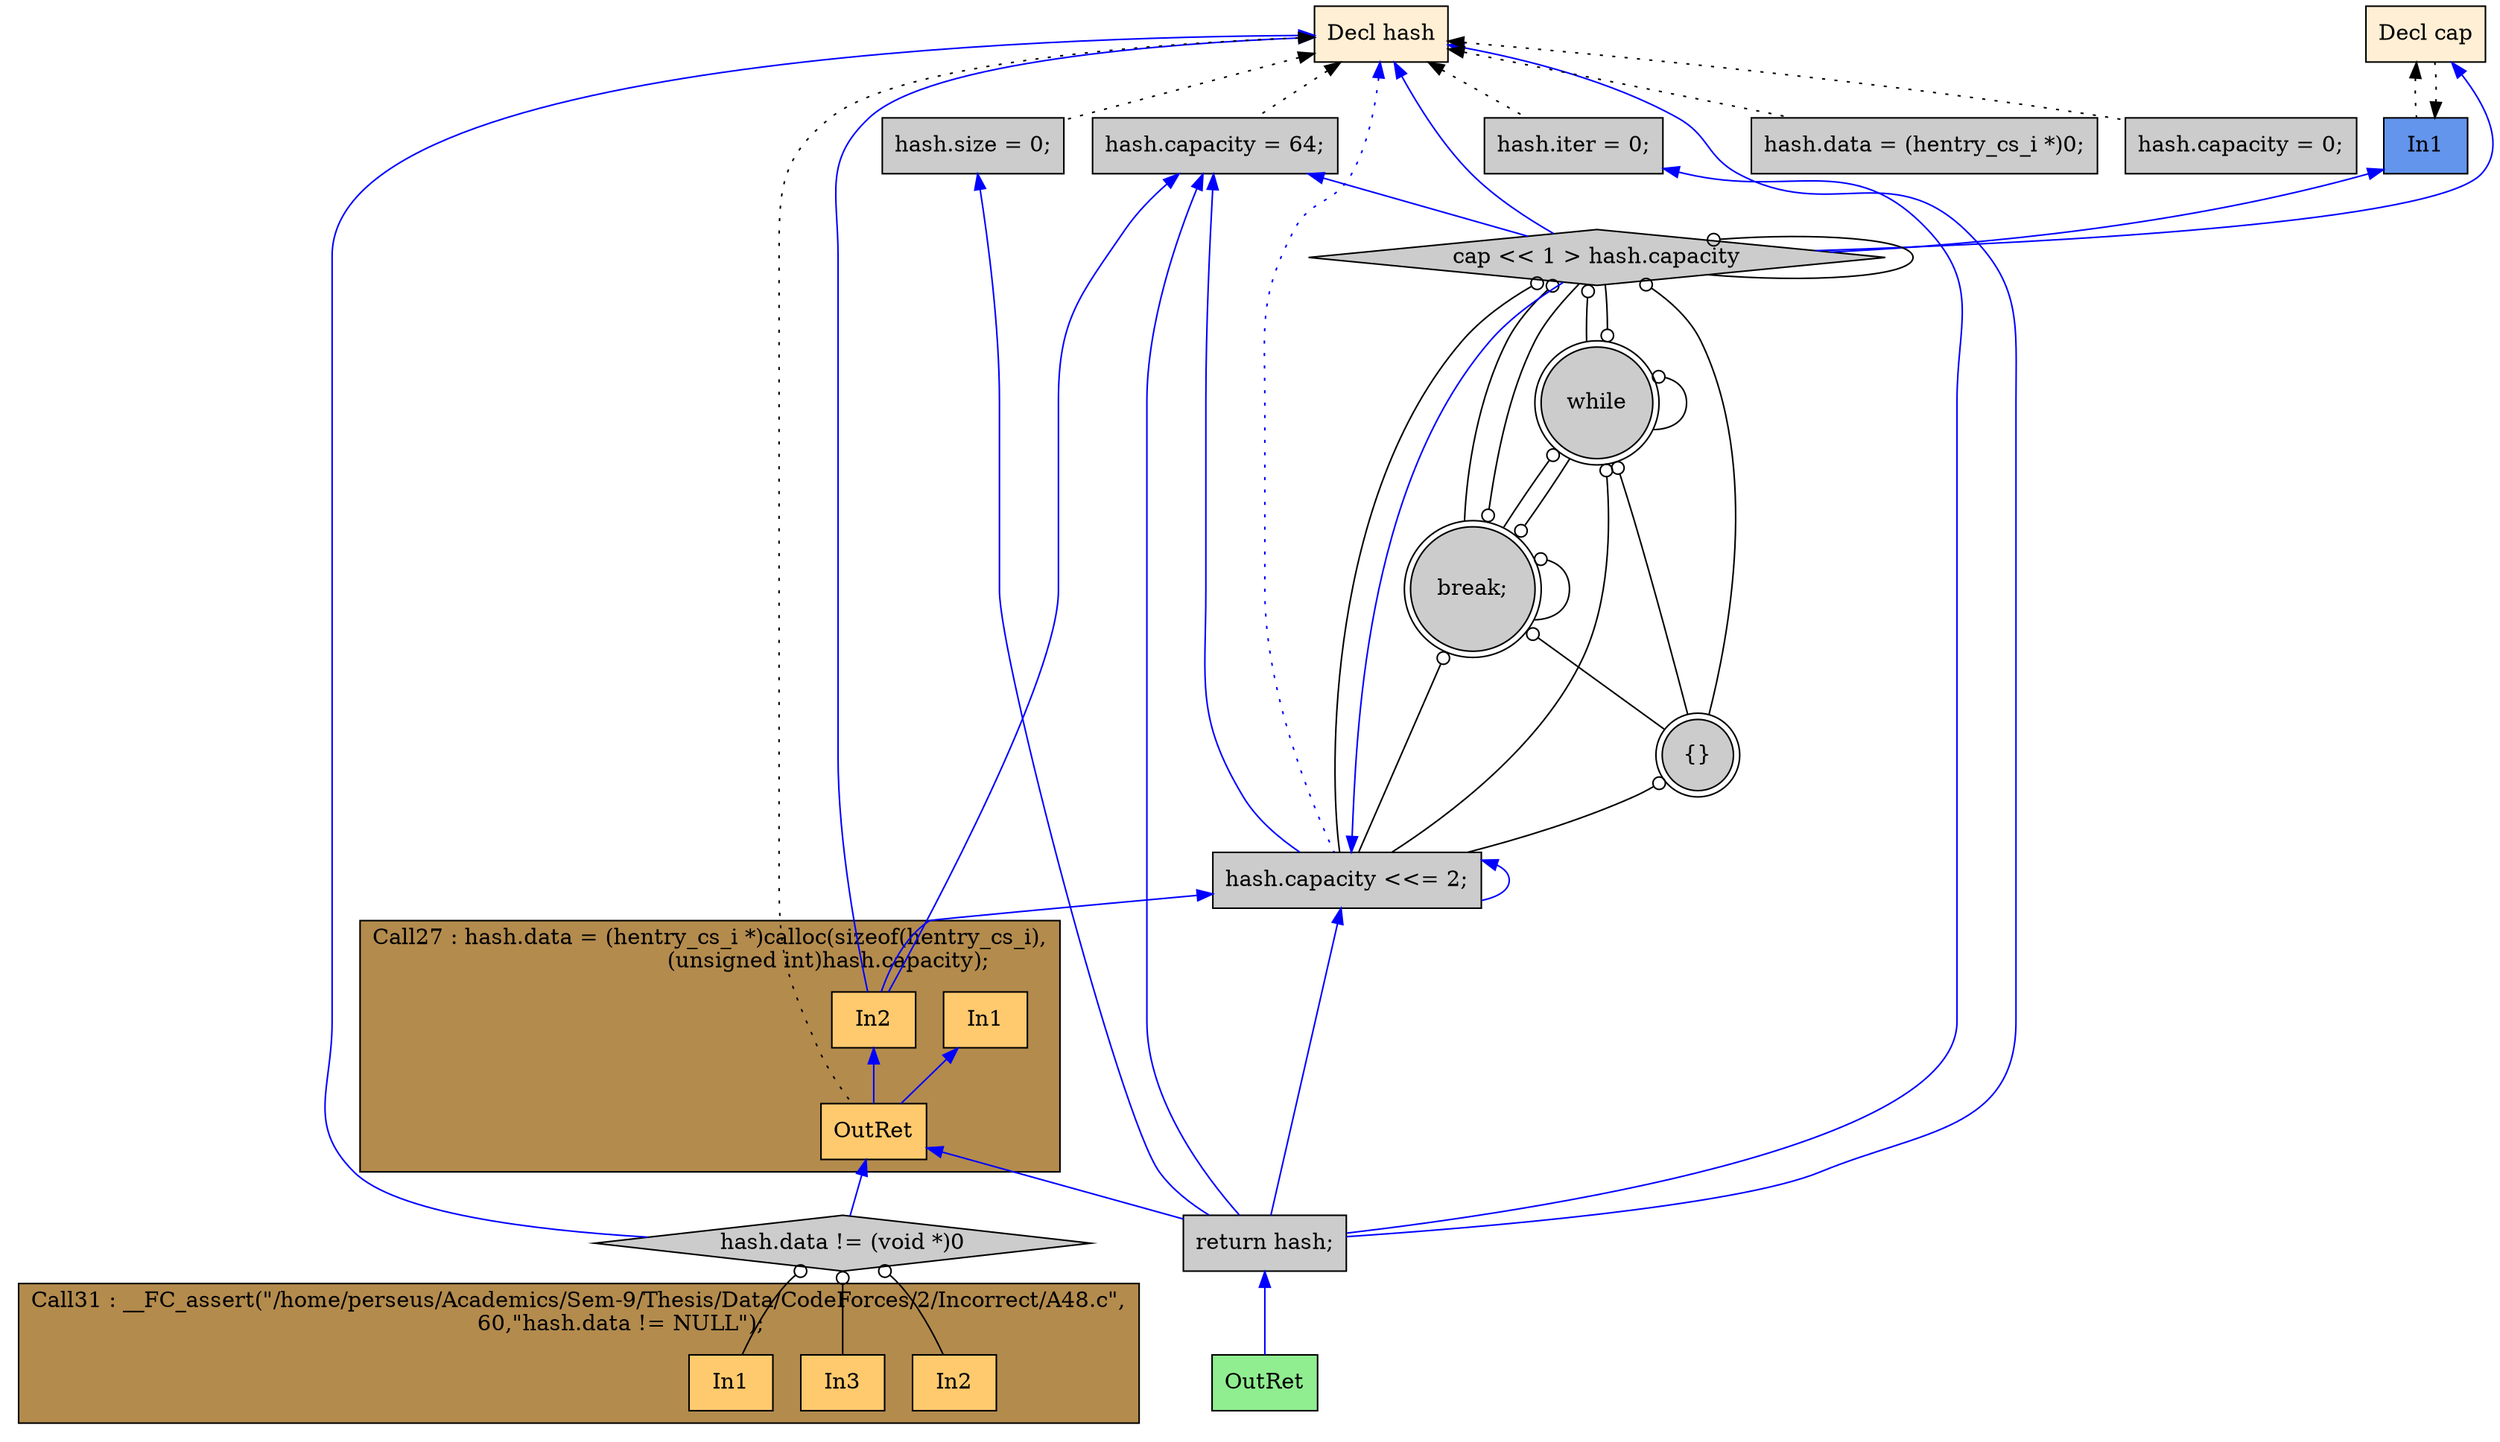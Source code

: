 digraph G {
  rankdir=TB;
  node [style="filled", ];
  32 [label="hash.data != (void *)0", fillcolor="#CCCCCC", shape=diamond, ];
  34 [label="In1", fillcolor="#FFCA6E", shape=box, ];
  35 [label="In2", fillcolor="#FFCA6E", shape=box, ];
  36 [label="In3", fillcolor="#FFCA6E", shape=box, ];
  37 [label="return hash;", fillcolor="#CCCCCC", shape=box, ];
  38 [label="OutRet", fillcolor="#90EE90", shape=box, ];
  15 [label="Decl cap", fillcolor="#FFEFD5", shape=box, ];
  16 [label="In1", fillcolor="#6495ED", shape=box, ];
  17 [label="Decl hash", fillcolor="#FFEFD5", shape=box, ];
  18 [label="hash.data = (hentry_cs_i *)0;", fillcolor="#CCCCCC", shape=box, ];
  19 [label="hash.size = 0;", fillcolor="#CCCCCC", shape=box, ];
  20 [label="hash.capacity = 0;", fillcolor="#CCCCCC", shape=box, ];
  21 [label="hash.iter = 0;", fillcolor="#CCCCCC", shape=box, ];
  22 [label="hash.capacity = 64;", fillcolor="#CCCCCC", shape=box, ];
  23 [label="while", fillcolor="#CCCCCC", shape=doublecircle, ];
  24 [label="cap << 1 > hash.capacity", fillcolor="#CCCCCC", shape=diamond, ];
  25 [label="{}", fillcolor="#CCCCCC", shape=doublecircle, ];
  26 [label="hash.capacity <<= 2;", fillcolor="#CCCCCC", shape=box, ];
  27 [label="break;", fillcolor="#CCCCCC", shape=doublecircle, ];
  29 [label="In1", fillcolor="#FFCA6E", shape=box, ];
  30 [label="In2", fillcolor="#FFCA6E", shape=box, ];
  31 [label="OutRet", fillcolor="#FFCA6E", shape=box, ];
  
  subgraph cluster_Call27 { label="Call27 : hash.data = (hentry_cs_i *)calloc(sizeof(hentry_cs_i),\n                                  (unsigned int)hash.capacity);";
                            fillcolor="#B38B4D"; style="filled"; 31;30;29;
     };
  subgraph cluster_Call31 { label="Call31 : __FC_assert(\"/home/perseus/Academics/Sem-9/Thesis/Data/CodeForces/2/Incorrect/A48.c\",\n            60,\"hash.data != NULL\");";
                            fillcolor="#B38B4D"; style="filled"; 36;35;34;
     };
  
  edge [dir=back, ];
  17 -> 32 [color="#0000FF", ];
  31 -> 32 [color="#0000FF", ];
  32 -> 34 [color="#000000", arrowtail=odot, ];
  32 -> 35 [color="#000000", arrowtail=odot, ];
  32 -> 36 [color="#000000", arrowtail=odot, ];
  17 -> 37 [color="#0000FF", ];
  19 -> 37 [color="#0000FF", ];
  21 -> 37 [color="#0000FF", ];
  22 -> 37 [color="#0000FF", ];
  26 -> 37 [color="#0000FF", ];
  31 -> 37 [color="#0000FF", ];
  37 -> 38 [color="#0000FF", ];
  16 -> 15 [color="#000000", style="dotted", ];
  15 -> 16 [color="#000000", style="dotted", ];
  17 -> 18 [color="#000000", style="dotted", ];
  17 -> 19 [color="#000000", style="dotted", ];
  17 -> 20 [color="#000000", style="dotted", ];
  17 -> 21 [color="#000000", style="dotted", ];
  17 -> 22 [color="#000000", style="dotted", ];
  23 -> 23 [color="#000000", arrowtail=odot, ];
  24 -> 23 [color="#000000", arrowtail=odot, ];
  27 -> 23 [color="#000000", arrowtail=odot, ];
  15 -> 24 [color="#0000FF", ];
  16 -> 24 [color="#0000FF", ];
  17 -> 24 [color="#0000FF", ];
  22 -> 24 [color="#0000FF", ];
  23 -> 24 [color="#000000", arrowtail=odot, ];
  24 -> 24 [color="#000000", arrowtail=odot, ];
  26 -> 24 [color="#0000FF", ];
  27 -> 24 [color="#000000", arrowtail=odot, ];
  23 -> 25 [color="#000000", arrowtail=odot, ];
  24 -> 25 [color="#000000", arrowtail=odot, ];
  27 -> 25 [color="#000000", arrowtail=odot, ];
  17 -> 26 [color="#0000FF", style="dotted", ];
  22 -> 26 [color="#0000FF", ];
  23 -> 26 [color="#000000", arrowtail=odot, ];
  24 -> 26 [color="#000000", arrowtail=odot, ];
  25 -> 26 [color="#000000", arrowtail=odot, ];
  26 -> 26 [color="#0000FF", ];
  27 -> 26 [color="#000000", arrowtail=odot, ];
  23 -> 27 [color="#000000", arrowtail=odot, ];
  24 -> 27 [color="#000000", arrowtail=odot, ];
  27 -> 27 [color="#000000", arrowtail=odot, ];
  17 -> 30 [color="#0000FF", ];
  22 -> 30 [color="#0000FF", ];
  26 -> 30 [color="#0000FF", ];
  17 -> 31 [color="#000000", style="dotted", ];
  29 -> 31 [color="#0000FF", ];
  30 -> 31 [color="#0000FF", ];
  
  }